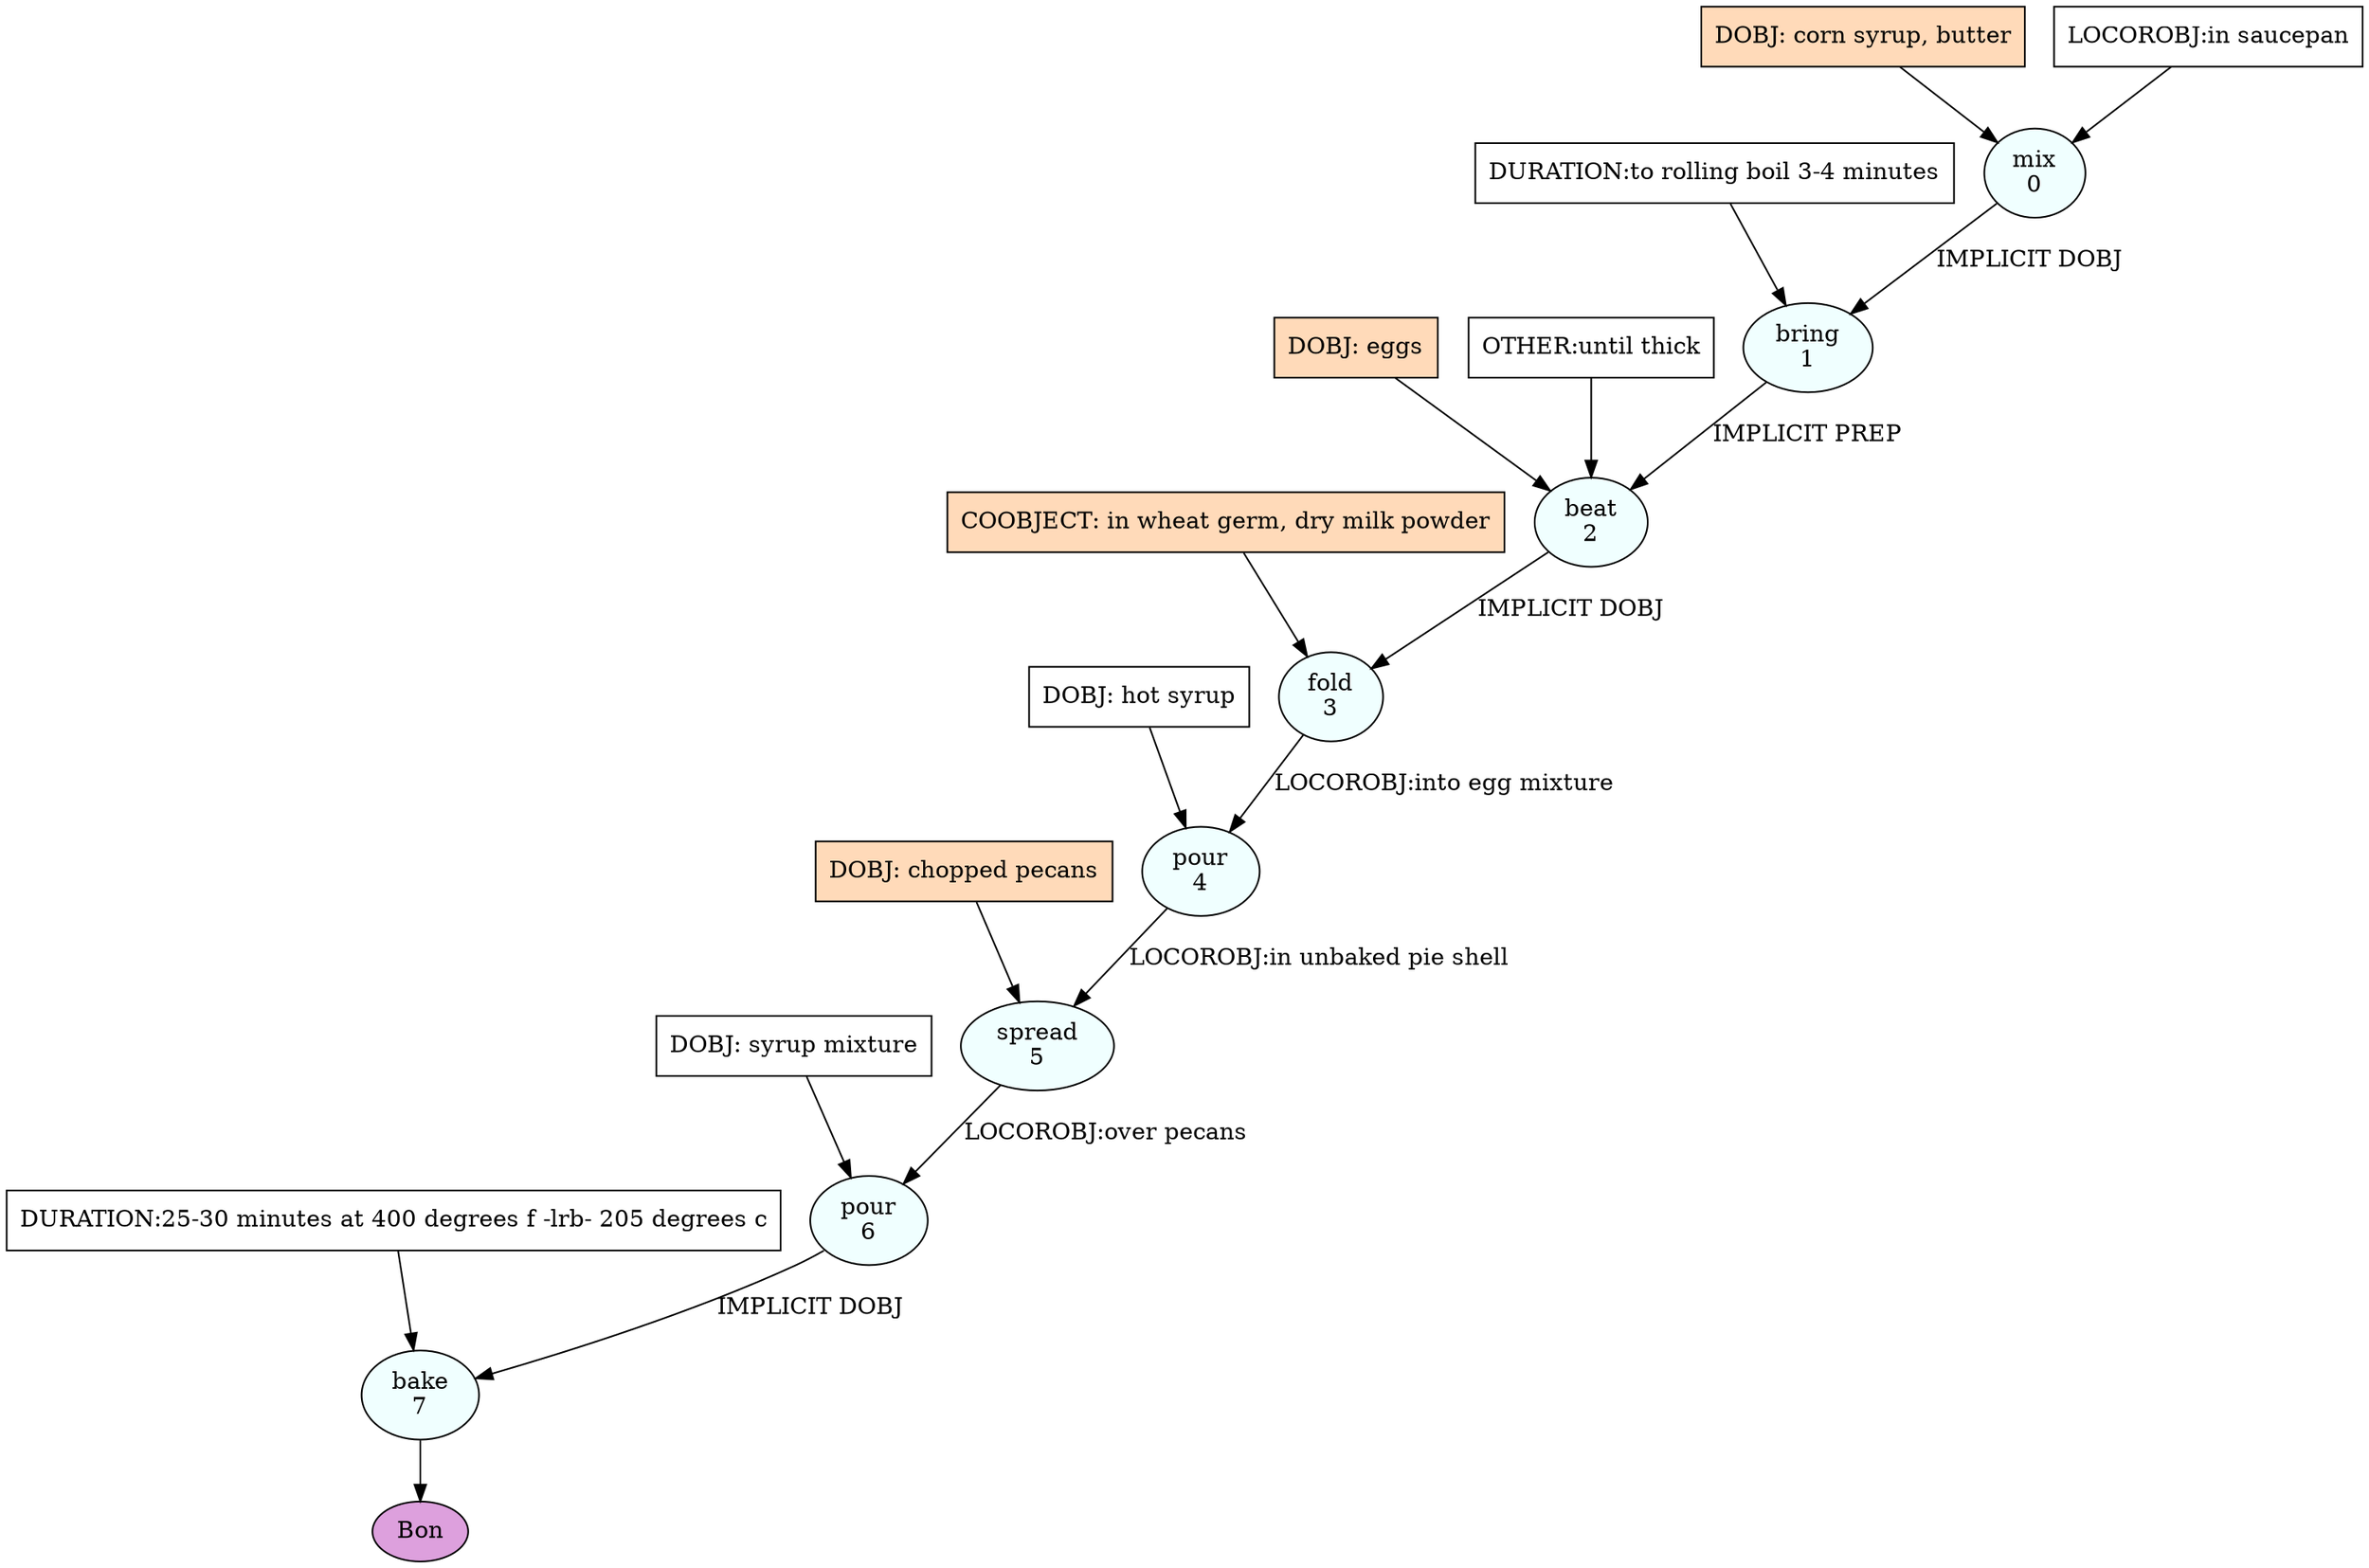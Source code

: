 digraph recipe {
E0[label="mix
0", shape=oval, style=filled, fillcolor=azure]
E1[label="bring
1", shape=oval, style=filled, fillcolor=azure]
E2[label="beat
2", shape=oval, style=filled, fillcolor=azure]
E3[label="fold
3", shape=oval, style=filled, fillcolor=azure]
E4[label="pour
4", shape=oval, style=filled, fillcolor=azure]
E5[label="spread
5", shape=oval, style=filled, fillcolor=azure]
E6[label="pour
6", shape=oval, style=filled, fillcolor=azure]
E7[label="bake
7", shape=oval, style=filled, fillcolor=azure]
D0[label="DOBJ: corn syrup, butter", shape=box, style=filled, fillcolor=peachpuff]
D0 -> E0
P0_0[label="LOCOROBJ:in saucepan", shape=box, style=filled, fillcolor=white]
P0_0 -> E0
E0 -> E1 [label="IMPLICIT DOBJ"]
P1_0_0[label="DURATION:to rolling boil 3-4 minutes", shape=box, style=filled, fillcolor=white]
P1_0_0 -> E1
D2_ing[label="DOBJ: eggs", shape=box, style=filled, fillcolor=peachpuff]
D2_ing -> E2
E1 -> E2 [label="IMPLICIT PREP"]
P2_1_0[label="OTHER:until thick", shape=box, style=filled, fillcolor=white]
P2_1_0 -> E2
E2 -> E3 [label="IMPLICIT DOBJ"]
P3_0_ing[label="COOBJECT: in wheat germ, dry milk powder", shape=box, style=filled, fillcolor=peachpuff]
P3_0_ing -> E3
D4_0[label="DOBJ: hot syrup", shape=box, style=filled, fillcolor=white]
D4_0 -> E4
E3 -> E4 [label="LOCOROBJ:into egg mixture"]
D5_ing[label="DOBJ: chopped pecans", shape=box, style=filled, fillcolor=peachpuff]
D5_ing -> E5
E4 -> E5 [label="LOCOROBJ:in unbaked pie shell"]
D6_0[label="DOBJ: syrup mixture", shape=box, style=filled, fillcolor=white]
D6_0 -> E6
E5 -> E6 [label="LOCOROBJ:over pecans"]
E6 -> E7 [label="IMPLICIT DOBJ"]
P7_0_0[label="DURATION:25-30 minutes at 400 degrees f -lrb- 205 degrees c", shape=box, style=filled, fillcolor=white]
P7_0_0 -> E7
EOR[label="Bon", shape=oval, style=filled, fillcolor=plum]
E7 -> EOR
}
